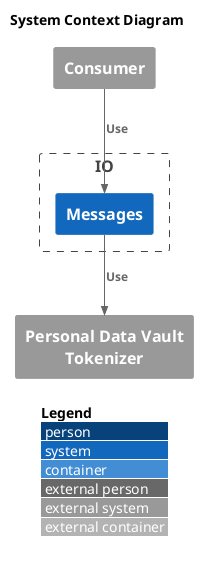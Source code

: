 @startuml data-plan-system-context
!include <C4/C4_Context>
!include <C4/C4_Container>

LAYOUT_WITH_LEGEND()

title System Context Diagram

System_Ext(consumer, "Consumer")

Boundary(io, "IO") {
  System(io_msgs, "Messages")
}

System_Ext(pdv, "Personal Data Vault Tokenizer")

Rel(consumer, io_msgs, "Use")
Rel(io_msgs, pdv, "Use")

@enduml
